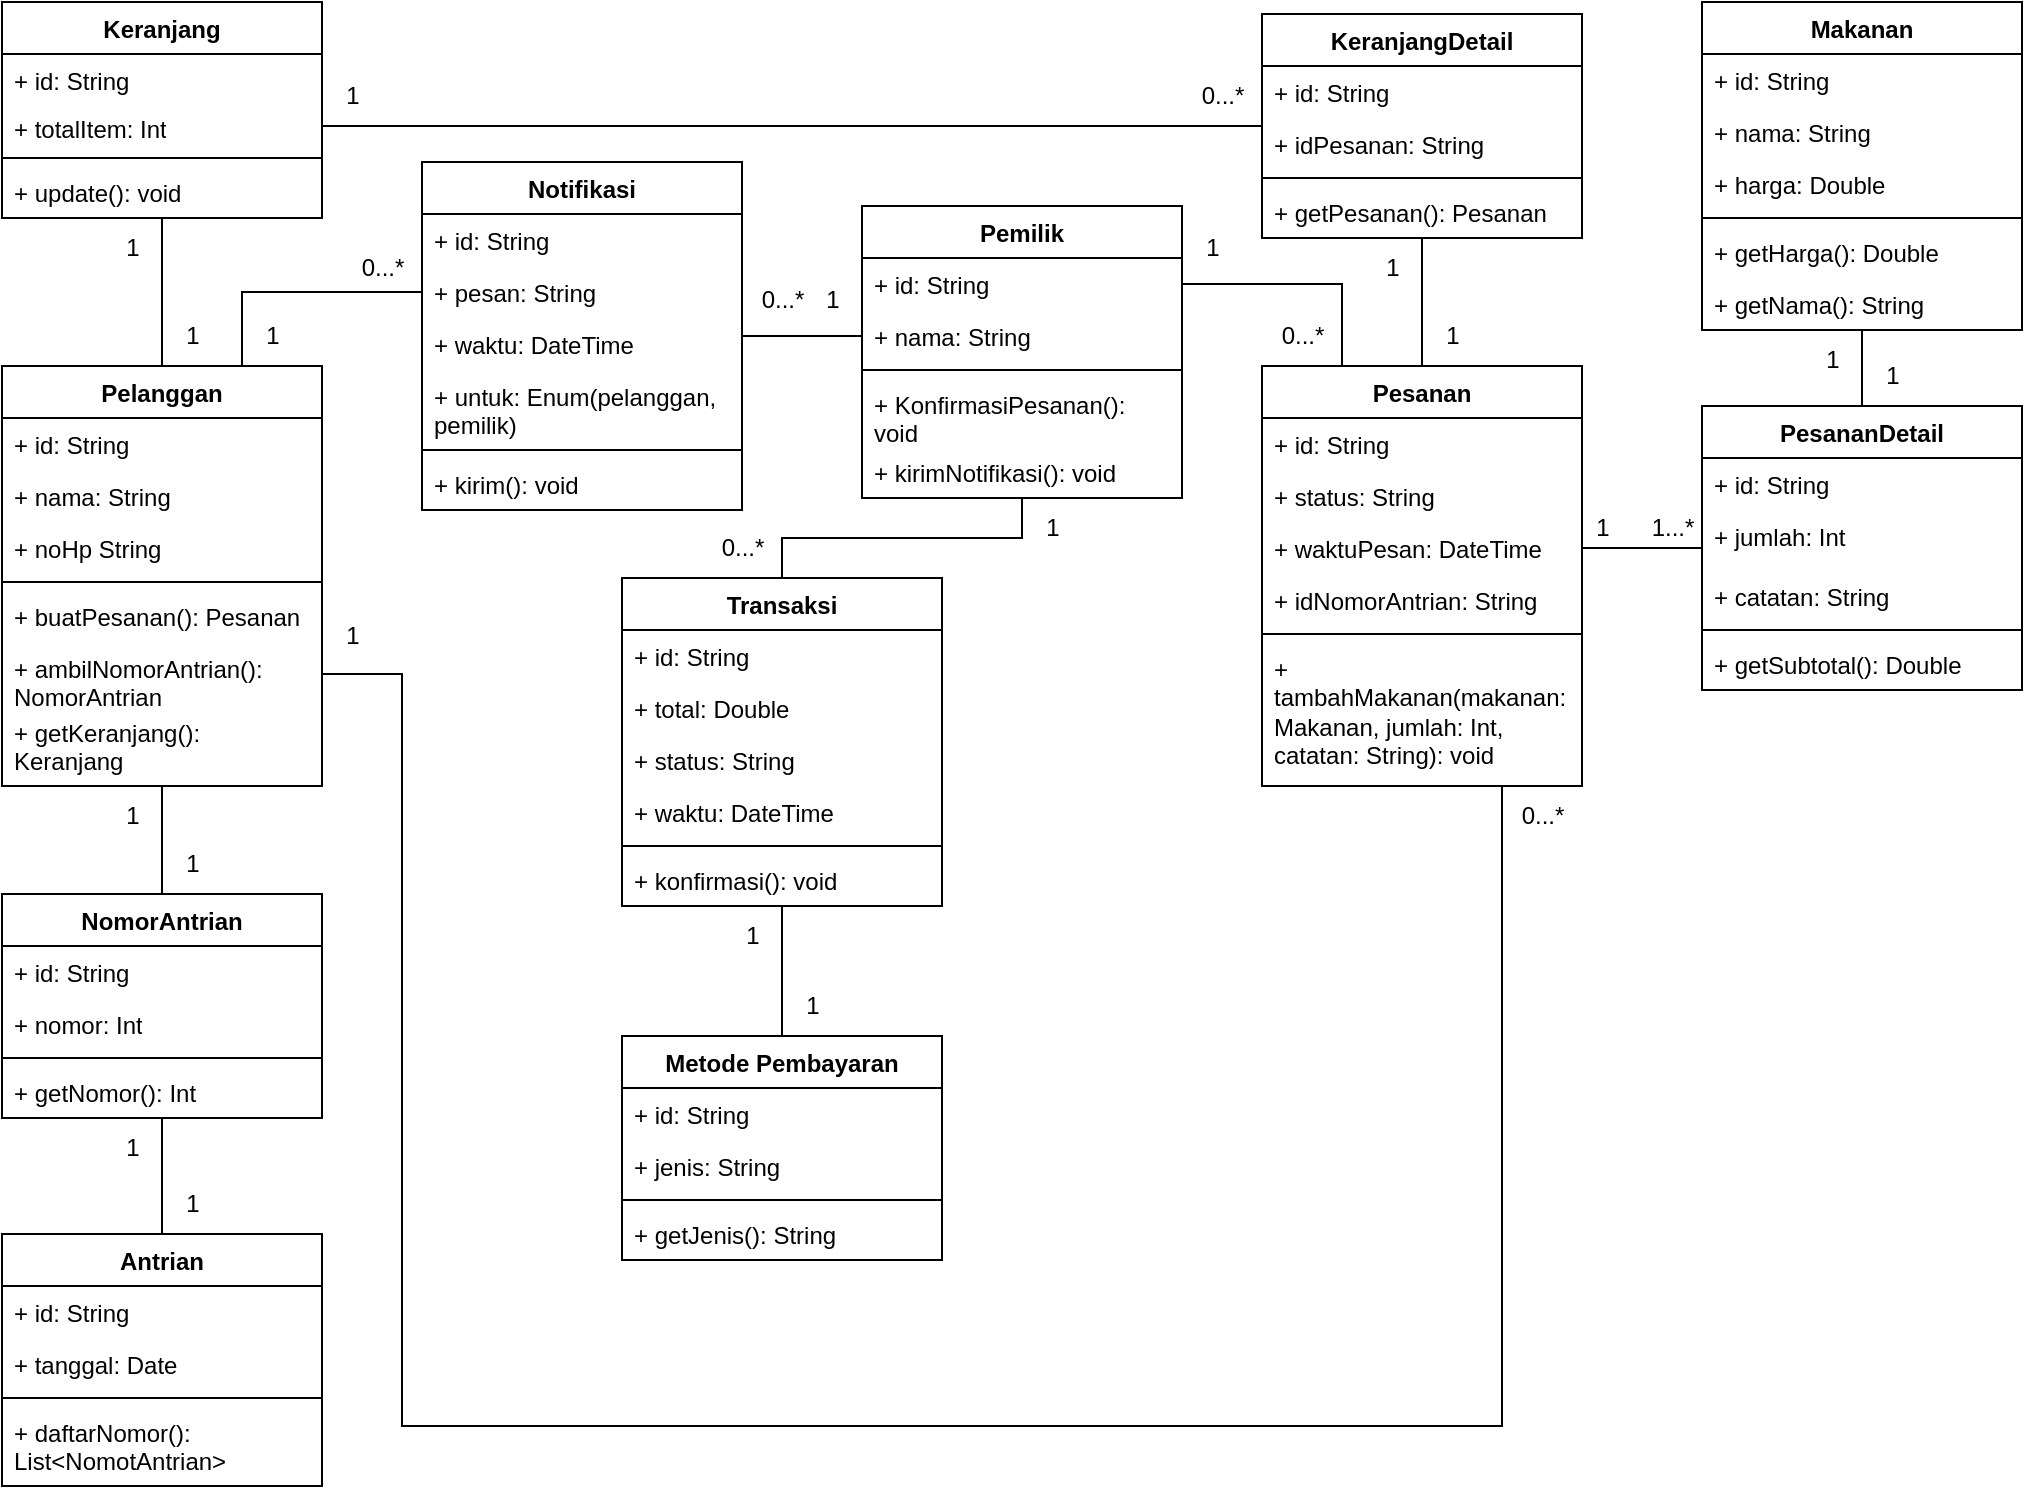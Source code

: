 <mxfile version="27.1.0">
  <diagram name="Page-1" id="-FmT638z9zqyWR-EK-dt">
    <mxGraphModel dx="2528" dy="914" grid="1" gridSize="10" guides="1" tooltips="1" connect="1" arrows="1" fold="1" page="1" pageScale="1" pageWidth="850" pageHeight="1100" math="0" shadow="0">
      <root>
        <mxCell id="0" />
        <mxCell id="1" parent="0" />
        <mxCell id="gN-L3rpa79eMFFTWLxbe-1" value="Makanan" style="swimlane;fontStyle=1;align=center;verticalAlign=top;childLayout=stackLayout;horizontal=1;startSize=26;horizontalStack=0;resizeParent=1;resizeParentMax=0;resizeLast=0;collapsible=1;marginBottom=0;whiteSpace=wrap;html=1;" vertex="1" parent="1">
          <mxGeometry x="610" y="358" width="160" height="164" as="geometry" />
        </mxCell>
        <mxCell id="gN-L3rpa79eMFFTWLxbe-2" value="+ id: String" style="text;strokeColor=none;fillColor=none;align=left;verticalAlign=top;spacingLeft=4;spacingRight=4;overflow=hidden;rotatable=0;points=[[0,0.5],[1,0.5]];portConstraint=eastwest;whiteSpace=wrap;html=1;" vertex="1" parent="gN-L3rpa79eMFFTWLxbe-1">
          <mxGeometry y="26" width="160" height="26" as="geometry" />
        </mxCell>
        <mxCell id="gN-L3rpa79eMFFTWLxbe-26" value="+ nama: String" style="text;strokeColor=none;fillColor=none;align=left;verticalAlign=top;spacingLeft=4;spacingRight=4;overflow=hidden;rotatable=0;points=[[0,0.5],[1,0.5]];portConstraint=eastwest;whiteSpace=wrap;html=1;" vertex="1" parent="gN-L3rpa79eMFFTWLxbe-1">
          <mxGeometry y="52" width="160" height="26" as="geometry" />
        </mxCell>
        <mxCell id="gN-L3rpa79eMFFTWLxbe-27" value="+ harga: Double" style="text;strokeColor=none;fillColor=none;align=left;verticalAlign=top;spacingLeft=4;spacingRight=4;overflow=hidden;rotatable=0;points=[[0,0.5],[1,0.5]];portConstraint=eastwest;whiteSpace=wrap;html=1;" vertex="1" parent="gN-L3rpa79eMFFTWLxbe-1">
          <mxGeometry y="78" width="160" height="26" as="geometry" />
        </mxCell>
        <mxCell id="gN-L3rpa79eMFFTWLxbe-3" value="" style="line;strokeWidth=1;fillColor=none;align=left;verticalAlign=middle;spacingTop=-1;spacingLeft=3;spacingRight=3;rotatable=0;labelPosition=right;points=[];portConstraint=eastwest;strokeColor=inherit;" vertex="1" parent="gN-L3rpa79eMFFTWLxbe-1">
          <mxGeometry y="104" width="160" height="8" as="geometry" />
        </mxCell>
        <mxCell id="gN-L3rpa79eMFFTWLxbe-28" value="+ getHarga(): Double" style="text;strokeColor=none;fillColor=none;align=left;verticalAlign=top;spacingLeft=4;spacingRight=4;overflow=hidden;rotatable=0;points=[[0,0.5],[1,0.5]];portConstraint=eastwest;whiteSpace=wrap;html=1;" vertex="1" parent="gN-L3rpa79eMFFTWLxbe-1">
          <mxGeometry y="112" width="160" height="26" as="geometry" />
        </mxCell>
        <mxCell id="gN-L3rpa79eMFFTWLxbe-4" value="+ getNama(): String" style="text;strokeColor=none;fillColor=none;align=left;verticalAlign=top;spacingLeft=4;spacingRight=4;overflow=hidden;rotatable=0;points=[[0,0.5],[1,0.5]];portConstraint=eastwest;whiteSpace=wrap;html=1;" vertex="1" parent="gN-L3rpa79eMFFTWLxbe-1">
          <mxGeometry y="138" width="160" height="26" as="geometry" />
        </mxCell>
        <mxCell id="gN-L3rpa79eMFFTWLxbe-5" value="Keranjang" style="swimlane;fontStyle=1;align=center;verticalAlign=top;childLayout=stackLayout;horizontal=1;startSize=26;horizontalStack=0;resizeParent=1;resizeParentMax=0;resizeLast=0;collapsible=1;marginBottom=0;whiteSpace=wrap;html=1;" vertex="1" parent="1">
          <mxGeometry x="-240" y="358" width="160" height="108" as="geometry" />
        </mxCell>
        <mxCell id="gN-L3rpa79eMFFTWLxbe-6" value="+ id: String" style="text;strokeColor=none;fillColor=none;align=left;verticalAlign=top;spacingLeft=4;spacingRight=4;overflow=hidden;rotatable=0;points=[[0,0.5],[1,0.5]];portConstraint=eastwest;whiteSpace=wrap;html=1;" vertex="1" parent="gN-L3rpa79eMFFTWLxbe-5">
          <mxGeometry y="26" width="160" height="24" as="geometry" />
        </mxCell>
        <mxCell id="gN-L3rpa79eMFFTWLxbe-34" value="+ totalItem: Int" style="text;strokeColor=none;fillColor=none;align=left;verticalAlign=top;spacingLeft=4;spacingRight=4;overflow=hidden;rotatable=0;points=[[0,0.5],[1,0.5]];portConstraint=eastwest;whiteSpace=wrap;html=1;" vertex="1" parent="gN-L3rpa79eMFFTWLxbe-5">
          <mxGeometry y="50" width="160" height="24" as="geometry" />
        </mxCell>
        <mxCell id="gN-L3rpa79eMFFTWLxbe-7" value="" style="line;strokeWidth=1;fillColor=none;align=left;verticalAlign=middle;spacingTop=-1;spacingLeft=3;spacingRight=3;rotatable=0;labelPosition=right;points=[];portConstraint=eastwest;strokeColor=inherit;" vertex="1" parent="gN-L3rpa79eMFFTWLxbe-5">
          <mxGeometry y="74" width="160" height="8" as="geometry" />
        </mxCell>
        <mxCell id="gN-L3rpa79eMFFTWLxbe-8" value="+ update(): void" style="text;strokeColor=none;fillColor=none;align=left;verticalAlign=top;spacingLeft=4;spacingRight=4;overflow=hidden;rotatable=0;points=[[0,0.5],[1,0.5]];portConstraint=eastwest;whiteSpace=wrap;html=1;" vertex="1" parent="gN-L3rpa79eMFFTWLxbe-5">
          <mxGeometry y="82" width="160" height="26" as="geometry" />
        </mxCell>
        <mxCell id="gN-L3rpa79eMFFTWLxbe-164" style="edgeStyle=orthogonalEdgeStyle;rounded=0;orthogonalLoop=1;jettySize=auto;html=1;exitX=0.5;exitY=0;exitDx=0;exitDy=0;entryX=0.5;entryY=1;entryDx=0;entryDy=0;endArrow=none;startFill=0;" edge="1" parent="1" source="gN-L3rpa79eMFFTWLxbe-9" target="gN-L3rpa79eMFFTWLxbe-13">
          <mxGeometry relative="1" as="geometry" />
        </mxCell>
        <mxCell id="gN-L3rpa79eMFFTWLxbe-9" value="Antrian" style="swimlane;fontStyle=1;align=center;verticalAlign=top;childLayout=stackLayout;horizontal=1;startSize=26;horizontalStack=0;resizeParent=1;resizeParentMax=0;resizeLast=0;collapsible=1;marginBottom=0;whiteSpace=wrap;html=1;" vertex="1" parent="1">
          <mxGeometry x="-240" y="974" width="160" height="126" as="geometry" />
        </mxCell>
        <mxCell id="gN-L3rpa79eMFFTWLxbe-10" value="+ id: String" style="text;strokeColor=none;fillColor=none;align=left;verticalAlign=top;spacingLeft=4;spacingRight=4;overflow=hidden;rotatable=0;points=[[0,0.5],[1,0.5]];portConstraint=eastwest;whiteSpace=wrap;html=1;" vertex="1" parent="gN-L3rpa79eMFFTWLxbe-9">
          <mxGeometry y="26" width="160" height="26" as="geometry" />
        </mxCell>
        <mxCell id="gN-L3rpa79eMFFTWLxbe-33" value="+ tanggal: Date" style="text;strokeColor=none;fillColor=none;align=left;verticalAlign=top;spacingLeft=4;spacingRight=4;overflow=hidden;rotatable=0;points=[[0,0.5],[1,0.5]];portConstraint=eastwest;whiteSpace=wrap;html=1;" vertex="1" parent="gN-L3rpa79eMFFTWLxbe-9">
          <mxGeometry y="52" width="160" height="26" as="geometry" />
        </mxCell>
        <mxCell id="gN-L3rpa79eMFFTWLxbe-11" value="" style="line;strokeWidth=1;fillColor=none;align=left;verticalAlign=middle;spacingTop=-1;spacingLeft=3;spacingRight=3;rotatable=0;labelPosition=right;points=[];portConstraint=eastwest;strokeColor=inherit;" vertex="1" parent="gN-L3rpa79eMFFTWLxbe-9">
          <mxGeometry y="78" width="160" height="8" as="geometry" />
        </mxCell>
        <mxCell id="gN-L3rpa79eMFFTWLxbe-12" value="+ daftarNomor(): List&amp;lt;NomotAntrian&amp;gt;" style="text;strokeColor=none;fillColor=none;align=left;verticalAlign=top;spacingLeft=4;spacingRight=4;overflow=hidden;rotatable=0;points=[[0,0.5],[1,0.5]];portConstraint=eastwest;whiteSpace=wrap;html=1;" vertex="1" parent="gN-L3rpa79eMFFTWLxbe-9">
          <mxGeometry y="86" width="160" height="40" as="geometry" />
        </mxCell>
        <mxCell id="gN-L3rpa79eMFFTWLxbe-163" style="edgeStyle=orthogonalEdgeStyle;rounded=0;orthogonalLoop=1;jettySize=auto;html=1;exitX=0.5;exitY=0;exitDx=0;exitDy=0;entryX=0.5;entryY=1;entryDx=0;entryDy=0;endArrow=none;startFill=0;" edge="1" parent="1" source="gN-L3rpa79eMFFTWLxbe-13" target="gN-L3rpa79eMFFTWLxbe-39">
          <mxGeometry relative="1" as="geometry" />
        </mxCell>
        <mxCell id="gN-L3rpa79eMFFTWLxbe-13" value="NomorAntrian" style="swimlane;fontStyle=1;align=center;verticalAlign=top;childLayout=stackLayout;horizontal=1;startSize=26;horizontalStack=0;resizeParent=1;resizeParentMax=0;resizeLast=0;collapsible=1;marginBottom=0;whiteSpace=wrap;html=1;" vertex="1" parent="1">
          <mxGeometry x="-240" y="804" width="160" height="112" as="geometry" />
        </mxCell>
        <mxCell id="gN-L3rpa79eMFFTWLxbe-14" value="+ id: String" style="text;strokeColor=none;fillColor=none;align=left;verticalAlign=top;spacingLeft=4;spacingRight=4;overflow=hidden;rotatable=0;points=[[0,0.5],[1,0.5]];portConstraint=eastwest;whiteSpace=wrap;html=1;" vertex="1" parent="gN-L3rpa79eMFFTWLxbe-13">
          <mxGeometry y="26" width="160" height="26" as="geometry" />
        </mxCell>
        <mxCell id="gN-L3rpa79eMFFTWLxbe-32" value="+ nomor: Int" style="text;strokeColor=none;fillColor=none;align=left;verticalAlign=top;spacingLeft=4;spacingRight=4;overflow=hidden;rotatable=0;points=[[0,0.5],[1,0.5]];portConstraint=eastwest;whiteSpace=wrap;html=1;" vertex="1" parent="gN-L3rpa79eMFFTWLxbe-13">
          <mxGeometry y="52" width="160" height="26" as="geometry" />
        </mxCell>
        <mxCell id="gN-L3rpa79eMFFTWLxbe-15" value="" style="line;strokeWidth=1;fillColor=none;align=left;verticalAlign=middle;spacingTop=-1;spacingLeft=3;spacingRight=3;rotatable=0;labelPosition=right;points=[];portConstraint=eastwest;strokeColor=inherit;" vertex="1" parent="gN-L3rpa79eMFFTWLxbe-13">
          <mxGeometry y="78" width="160" height="8" as="geometry" />
        </mxCell>
        <mxCell id="gN-L3rpa79eMFFTWLxbe-16" value="+ getNomor(): Int" style="text;strokeColor=none;fillColor=none;align=left;verticalAlign=top;spacingLeft=4;spacingRight=4;overflow=hidden;rotatable=0;points=[[0,0.5],[1,0.5]];portConstraint=eastwest;whiteSpace=wrap;html=1;" vertex="1" parent="gN-L3rpa79eMFFTWLxbe-13">
          <mxGeometry y="86" width="160" height="26" as="geometry" />
        </mxCell>
        <mxCell id="gN-L3rpa79eMFFTWLxbe-114" style="edgeStyle=orthogonalEdgeStyle;rounded=0;orthogonalLoop=1;jettySize=auto;html=1;exitX=0.5;exitY=1;exitDx=0;exitDy=0;entryX=0.5;entryY=0;entryDx=0;entryDy=0;endArrow=none;startFill=0;" edge="1" parent="1" source="gN-L3rpa79eMFFTWLxbe-17" target="gN-L3rpa79eMFFTWLxbe-55">
          <mxGeometry relative="1" as="geometry" />
        </mxCell>
        <mxCell id="gN-L3rpa79eMFFTWLxbe-17" value="KeranjangDetail" style="swimlane;fontStyle=1;align=center;verticalAlign=top;childLayout=stackLayout;horizontal=1;startSize=26;horizontalStack=0;resizeParent=1;resizeParentMax=0;resizeLast=0;collapsible=1;marginBottom=0;whiteSpace=wrap;html=1;" vertex="1" parent="1">
          <mxGeometry x="390" y="364" width="160" height="112" as="geometry" />
        </mxCell>
        <mxCell id="gN-L3rpa79eMFFTWLxbe-18" value="+ id: String" style="text;strokeColor=none;fillColor=none;align=left;verticalAlign=top;spacingLeft=4;spacingRight=4;overflow=hidden;rotatable=0;points=[[0,0.5],[1,0.5]];portConstraint=eastwest;whiteSpace=wrap;html=1;" vertex="1" parent="gN-L3rpa79eMFFTWLxbe-17">
          <mxGeometry y="26" width="160" height="26" as="geometry" />
        </mxCell>
        <mxCell id="gN-L3rpa79eMFFTWLxbe-31" value="+ idPesanan: String" style="text;strokeColor=none;fillColor=none;align=left;verticalAlign=top;spacingLeft=4;spacingRight=4;overflow=hidden;rotatable=0;points=[[0,0.5],[1,0.5]];portConstraint=eastwest;whiteSpace=wrap;html=1;" vertex="1" parent="gN-L3rpa79eMFFTWLxbe-17">
          <mxGeometry y="52" width="160" height="26" as="geometry" />
        </mxCell>
        <mxCell id="gN-L3rpa79eMFFTWLxbe-19" value="" style="line;strokeWidth=1;fillColor=none;align=left;verticalAlign=middle;spacingTop=-1;spacingLeft=3;spacingRight=3;rotatable=0;labelPosition=right;points=[];portConstraint=eastwest;strokeColor=inherit;" vertex="1" parent="gN-L3rpa79eMFFTWLxbe-17">
          <mxGeometry y="78" width="160" height="8" as="geometry" />
        </mxCell>
        <mxCell id="gN-L3rpa79eMFFTWLxbe-20" value="+ getPesanan(): Pesanan&lt;div&gt;&lt;/div&gt;" style="text;strokeColor=none;fillColor=none;align=left;verticalAlign=top;spacingLeft=4;spacingRight=4;overflow=hidden;rotatable=0;points=[[0,0.5],[1,0.5]];portConstraint=eastwest;whiteSpace=wrap;html=1;" vertex="1" parent="gN-L3rpa79eMFFTWLxbe-17">
          <mxGeometry y="86" width="160" height="26" as="geometry" />
        </mxCell>
        <mxCell id="gN-L3rpa79eMFFTWLxbe-117" style="edgeStyle=orthogonalEdgeStyle;rounded=0;orthogonalLoop=1;jettySize=auto;html=1;exitX=0.5;exitY=0;exitDx=0;exitDy=0;entryX=0.5;entryY=1;entryDx=0;entryDy=0;endArrow=none;startFill=0;" edge="1" parent="1" source="gN-L3rpa79eMFFTWLxbe-21" target="gN-L3rpa79eMFFTWLxbe-1">
          <mxGeometry relative="1" as="geometry" />
        </mxCell>
        <mxCell id="gN-L3rpa79eMFFTWLxbe-21" value="PesananDetail" style="swimlane;fontStyle=1;align=center;verticalAlign=top;childLayout=stackLayout;horizontal=1;startSize=26;horizontalStack=0;resizeParent=1;resizeParentMax=0;resizeLast=0;collapsible=1;marginBottom=0;whiteSpace=wrap;html=1;" vertex="1" parent="1">
          <mxGeometry x="610" y="560" width="160" height="142" as="geometry" />
        </mxCell>
        <mxCell id="gN-L3rpa79eMFFTWLxbe-22" value="+ id: String" style="text;strokeColor=none;fillColor=none;align=left;verticalAlign=top;spacingLeft=4;spacingRight=4;overflow=hidden;rotatable=0;points=[[0,0.5],[1,0.5]];portConstraint=eastwest;whiteSpace=wrap;html=1;" vertex="1" parent="gN-L3rpa79eMFFTWLxbe-21">
          <mxGeometry y="26" width="160" height="26" as="geometry" />
        </mxCell>
        <mxCell id="gN-L3rpa79eMFFTWLxbe-29" value="+ jumlah: Int" style="text;strokeColor=none;fillColor=none;align=left;verticalAlign=top;spacingLeft=4;spacingRight=4;overflow=hidden;rotatable=0;points=[[0,0.5],[1,0.5]];portConstraint=eastwest;whiteSpace=wrap;html=1;" vertex="1" parent="gN-L3rpa79eMFFTWLxbe-21">
          <mxGeometry y="52" width="160" height="30" as="geometry" />
        </mxCell>
        <mxCell id="gN-L3rpa79eMFFTWLxbe-30" value="+ catatan: String" style="text;strokeColor=none;fillColor=none;align=left;verticalAlign=top;spacingLeft=4;spacingRight=4;overflow=hidden;rotatable=0;points=[[0,0.5],[1,0.5]];portConstraint=eastwest;whiteSpace=wrap;html=1;" vertex="1" parent="gN-L3rpa79eMFFTWLxbe-21">
          <mxGeometry y="82" width="160" height="26" as="geometry" />
        </mxCell>
        <mxCell id="gN-L3rpa79eMFFTWLxbe-23" value="" style="line;strokeWidth=1;fillColor=none;align=left;verticalAlign=middle;spacingTop=-1;spacingLeft=3;spacingRight=3;rotatable=0;labelPosition=right;points=[];portConstraint=eastwest;strokeColor=inherit;" vertex="1" parent="gN-L3rpa79eMFFTWLxbe-21">
          <mxGeometry y="108" width="160" height="8" as="geometry" />
        </mxCell>
        <mxCell id="gN-L3rpa79eMFFTWLxbe-24" value="+ getSubtotal(): Double" style="text;strokeColor=none;fillColor=none;align=left;verticalAlign=top;spacingLeft=4;spacingRight=4;overflow=hidden;rotatable=0;points=[[0,0.5],[1,0.5]];portConstraint=eastwest;whiteSpace=wrap;html=1;" vertex="1" parent="gN-L3rpa79eMFFTWLxbe-21">
          <mxGeometry y="116" width="160" height="26" as="geometry" />
        </mxCell>
        <mxCell id="gN-L3rpa79eMFFTWLxbe-112" style="edgeStyle=orthogonalEdgeStyle;rounded=0;orthogonalLoop=1;jettySize=auto;html=1;exitX=0.5;exitY=0;exitDx=0;exitDy=0;entryX=0.5;entryY=1;entryDx=0;entryDy=0;endArrow=none;startFill=0;" edge="1" parent="1" source="gN-L3rpa79eMFFTWLxbe-39" target="gN-L3rpa79eMFFTWLxbe-5">
          <mxGeometry relative="1" as="geometry" />
        </mxCell>
        <mxCell id="gN-L3rpa79eMFFTWLxbe-39" value="Pelanggan" style="swimlane;fontStyle=1;align=center;verticalAlign=top;childLayout=stackLayout;horizontal=1;startSize=26;horizontalStack=0;resizeParent=1;resizeParentMax=0;resizeLast=0;collapsible=1;marginBottom=0;whiteSpace=wrap;html=1;" vertex="1" parent="1">
          <mxGeometry x="-240" y="540" width="160" height="210" as="geometry" />
        </mxCell>
        <mxCell id="gN-L3rpa79eMFFTWLxbe-40" value="+ id: String" style="text;strokeColor=none;fillColor=none;align=left;verticalAlign=top;spacingLeft=4;spacingRight=4;overflow=hidden;rotatable=0;points=[[0,0.5],[1,0.5]];portConstraint=eastwest;whiteSpace=wrap;html=1;" vertex="1" parent="gN-L3rpa79eMFFTWLxbe-39">
          <mxGeometry y="26" width="160" height="26" as="geometry" />
        </mxCell>
        <mxCell id="gN-L3rpa79eMFFTWLxbe-67" value="+ nama: String" style="text;strokeColor=none;fillColor=none;align=left;verticalAlign=top;spacingLeft=4;spacingRight=4;overflow=hidden;rotatable=0;points=[[0,0.5],[1,0.5]];portConstraint=eastwest;whiteSpace=wrap;html=1;" vertex="1" parent="gN-L3rpa79eMFFTWLxbe-39">
          <mxGeometry y="52" width="160" height="26" as="geometry" />
        </mxCell>
        <mxCell id="gN-L3rpa79eMFFTWLxbe-68" value="+ noHp String" style="text;strokeColor=none;fillColor=none;align=left;verticalAlign=top;spacingLeft=4;spacingRight=4;overflow=hidden;rotatable=0;points=[[0,0.5],[1,0.5]];portConstraint=eastwest;whiteSpace=wrap;html=1;" vertex="1" parent="gN-L3rpa79eMFFTWLxbe-39">
          <mxGeometry y="78" width="160" height="26" as="geometry" />
        </mxCell>
        <mxCell id="gN-L3rpa79eMFFTWLxbe-41" value="" style="line;strokeWidth=1;fillColor=none;align=left;verticalAlign=middle;spacingTop=-1;spacingLeft=3;spacingRight=3;rotatable=0;labelPosition=right;points=[];portConstraint=eastwest;strokeColor=inherit;" vertex="1" parent="gN-L3rpa79eMFFTWLxbe-39">
          <mxGeometry y="104" width="160" height="8" as="geometry" />
        </mxCell>
        <mxCell id="gN-L3rpa79eMFFTWLxbe-42" value="+ buatPesanan(): Pesanan" style="text;strokeColor=none;fillColor=none;align=left;verticalAlign=top;spacingLeft=4;spacingRight=4;overflow=hidden;rotatable=0;points=[[0,0.5],[1,0.5]];portConstraint=eastwest;whiteSpace=wrap;html=1;" vertex="1" parent="gN-L3rpa79eMFFTWLxbe-39">
          <mxGeometry y="112" width="160" height="26" as="geometry" />
        </mxCell>
        <mxCell id="gN-L3rpa79eMFFTWLxbe-69" value="+ ambilNomorAntrian(): NomorAntrian" style="text;strokeColor=none;fillColor=none;align=left;verticalAlign=top;spacingLeft=4;spacingRight=4;overflow=hidden;rotatable=0;points=[[0,0.5],[1,0.5]];portConstraint=eastwest;whiteSpace=wrap;html=1;" vertex="1" parent="gN-L3rpa79eMFFTWLxbe-39">
          <mxGeometry y="138" width="160" height="32" as="geometry" />
        </mxCell>
        <mxCell id="gN-L3rpa79eMFFTWLxbe-70" value="+ getKeranjang(): Keranjang" style="text;strokeColor=none;fillColor=none;align=left;verticalAlign=top;spacingLeft=4;spacingRight=4;overflow=hidden;rotatable=0;points=[[0,0.5],[1,0.5]];portConstraint=eastwest;whiteSpace=wrap;html=1;" vertex="1" parent="gN-L3rpa79eMFFTWLxbe-39">
          <mxGeometry y="170" width="160" height="40" as="geometry" />
        </mxCell>
        <mxCell id="gN-L3rpa79eMFFTWLxbe-127" style="edgeStyle=orthogonalEdgeStyle;rounded=0;orthogonalLoop=1;jettySize=auto;html=1;exitX=0.5;exitY=0;exitDx=0;exitDy=0;entryX=0.5;entryY=1;entryDx=0;entryDy=0;endArrow=none;startFill=0;" edge="1" parent="1" source="gN-L3rpa79eMFFTWLxbe-51" target="gN-L3rpa79eMFFTWLxbe-63">
          <mxGeometry relative="1" as="geometry" />
        </mxCell>
        <mxCell id="gN-L3rpa79eMFFTWLxbe-51" value="Metode Pembayaran" style="swimlane;fontStyle=1;align=center;verticalAlign=top;childLayout=stackLayout;horizontal=1;startSize=26;horizontalStack=0;resizeParent=1;resizeParentMax=0;resizeLast=0;collapsible=1;marginBottom=0;whiteSpace=wrap;html=1;" vertex="1" parent="1">
          <mxGeometry x="70" y="875" width="160" height="112" as="geometry" />
        </mxCell>
        <mxCell id="gN-L3rpa79eMFFTWLxbe-83" value="+ id: String" style="text;strokeColor=none;fillColor=none;align=left;verticalAlign=top;spacingLeft=4;spacingRight=4;overflow=hidden;rotatable=0;points=[[0,0.5],[1,0.5]];portConstraint=eastwest;whiteSpace=wrap;html=1;" vertex="1" parent="gN-L3rpa79eMFFTWLxbe-51">
          <mxGeometry y="26" width="160" height="26" as="geometry" />
        </mxCell>
        <mxCell id="gN-L3rpa79eMFFTWLxbe-52" value="+ jenis: String" style="text;strokeColor=none;fillColor=none;align=left;verticalAlign=top;spacingLeft=4;spacingRight=4;overflow=hidden;rotatable=0;points=[[0,0.5],[1,0.5]];portConstraint=eastwest;whiteSpace=wrap;html=1;" vertex="1" parent="gN-L3rpa79eMFFTWLxbe-51">
          <mxGeometry y="52" width="160" height="26" as="geometry" />
        </mxCell>
        <mxCell id="gN-L3rpa79eMFFTWLxbe-53" value="" style="line;strokeWidth=1;fillColor=none;align=left;verticalAlign=middle;spacingTop=-1;spacingLeft=3;spacingRight=3;rotatable=0;labelPosition=right;points=[];portConstraint=eastwest;strokeColor=inherit;" vertex="1" parent="gN-L3rpa79eMFFTWLxbe-51">
          <mxGeometry y="78" width="160" height="8" as="geometry" />
        </mxCell>
        <mxCell id="gN-L3rpa79eMFFTWLxbe-54" value="+ getJenis(): String" style="text;strokeColor=none;fillColor=none;align=left;verticalAlign=top;spacingLeft=4;spacingRight=4;overflow=hidden;rotatable=0;points=[[0,0.5],[1,0.5]];portConstraint=eastwest;whiteSpace=wrap;html=1;" vertex="1" parent="gN-L3rpa79eMFFTWLxbe-51">
          <mxGeometry y="86" width="160" height="26" as="geometry" />
        </mxCell>
        <mxCell id="gN-L3rpa79eMFFTWLxbe-55" value="Pesanan" style="swimlane;fontStyle=1;align=center;verticalAlign=top;childLayout=stackLayout;horizontal=1;startSize=26;horizontalStack=0;resizeParent=1;resizeParentMax=0;resizeLast=0;collapsible=1;marginBottom=0;whiteSpace=wrap;html=1;" vertex="1" parent="1">
          <mxGeometry x="390" y="540" width="160" height="210" as="geometry" />
        </mxCell>
        <mxCell id="gN-L3rpa79eMFFTWLxbe-56" value="+ id: String" style="text;strokeColor=none;fillColor=none;align=left;verticalAlign=top;spacingLeft=4;spacingRight=4;overflow=hidden;rotatable=0;points=[[0,0.5],[1,0.5]];portConstraint=eastwest;whiteSpace=wrap;html=1;" vertex="1" parent="gN-L3rpa79eMFFTWLxbe-55">
          <mxGeometry y="26" width="160" height="26" as="geometry" />
        </mxCell>
        <mxCell id="gN-L3rpa79eMFFTWLxbe-71" value="+ status: String" style="text;strokeColor=none;fillColor=none;align=left;verticalAlign=top;spacingLeft=4;spacingRight=4;overflow=hidden;rotatable=0;points=[[0,0.5],[1,0.5]];portConstraint=eastwest;whiteSpace=wrap;html=1;" vertex="1" parent="gN-L3rpa79eMFFTWLxbe-55">
          <mxGeometry y="52" width="160" height="26" as="geometry" />
        </mxCell>
        <mxCell id="gN-L3rpa79eMFFTWLxbe-72" value="+ waktuPesan: DateTime" style="text;strokeColor=none;fillColor=none;align=left;verticalAlign=top;spacingLeft=4;spacingRight=4;overflow=hidden;rotatable=0;points=[[0,0.5],[1,0.5]];portConstraint=eastwest;whiteSpace=wrap;html=1;" vertex="1" parent="gN-L3rpa79eMFFTWLxbe-55">
          <mxGeometry y="78" width="160" height="26" as="geometry" />
        </mxCell>
        <mxCell id="gN-L3rpa79eMFFTWLxbe-73" value="+ idNomorAntrian: String" style="text;strokeColor=none;fillColor=none;align=left;verticalAlign=top;spacingLeft=4;spacingRight=4;overflow=hidden;rotatable=0;points=[[0,0.5],[1,0.5]];portConstraint=eastwest;whiteSpace=wrap;html=1;" vertex="1" parent="gN-L3rpa79eMFFTWLxbe-55">
          <mxGeometry y="104" width="160" height="26" as="geometry" />
        </mxCell>
        <mxCell id="gN-L3rpa79eMFFTWLxbe-57" value="" style="line;strokeWidth=1;fillColor=none;align=left;verticalAlign=middle;spacingTop=-1;spacingLeft=3;spacingRight=3;rotatable=0;labelPosition=right;points=[];portConstraint=eastwest;strokeColor=inherit;" vertex="1" parent="gN-L3rpa79eMFFTWLxbe-55">
          <mxGeometry y="130" width="160" height="8" as="geometry" />
        </mxCell>
        <mxCell id="gN-L3rpa79eMFFTWLxbe-58" value="+ tambahMakanan(makanan: Makanan, jumlah: Int, catatan: String): void" style="text;strokeColor=none;fillColor=none;align=left;verticalAlign=top;spacingLeft=4;spacingRight=4;overflow=hidden;rotatable=0;points=[[0,0.5],[1,0.5]];portConstraint=eastwest;whiteSpace=wrap;html=1;" vertex="1" parent="gN-L3rpa79eMFFTWLxbe-55">
          <mxGeometry y="138" width="160" height="72" as="geometry" />
        </mxCell>
        <mxCell id="gN-L3rpa79eMFFTWLxbe-63" value="Transaksi" style="swimlane;fontStyle=1;align=center;verticalAlign=top;childLayout=stackLayout;horizontal=1;startSize=26;horizontalStack=0;resizeParent=1;resizeParentMax=0;resizeLast=0;collapsible=1;marginBottom=0;whiteSpace=wrap;html=1;" vertex="1" parent="1">
          <mxGeometry x="70" y="646" width="160" height="164" as="geometry" />
        </mxCell>
        <mxCell id="gN-L3rpa79eMFFTWLxbe-64" value="+ id: String" style="text;strokeColor=none;fillColor=none;align=left;verticalAlign=top;spacingLeft=4;spacingRight=4;overflow=hidden;rotatable=0;points=[[0,0.5],[1,0.5]];portConstraint=eastwest;whiteSpace=wrap;html=1;" vertex="1" parent="gN-L3rpa79eMFFTWLxbe-63">
          <mxGeometry y="26" width="160" height="26" as="geometry" />
        </mxCell>
        <mxCell id="gN-L3rpa79eMFFTWLxbe-81" value="+ total: Double" style="text;strokeColor=none;fillColor=none;align=left;verticalAlign=top;spacingLeft=4;spacingRight=4;overflow=hidden;rotatable=0;points=[[0,0.5],[1,0.5]];portConstraint=eastwest;whiteSpace=wrap;html=1;" vertex="1" parent="gN-L3rpa79eMFFTWLxbe-63">
          <mxGeometry y="52" width="160" height="26" as="geometry" />
        </mxCell>
        <mxCell id="gN-L3rpa79eMFFTWLxbe-82" value="+ status: String" style="text;strokeColor=none;fillColor=none;align=left;verticalAlign=top;spacingLeft=4;spacingRight=4;overflow=hidden;rotatable=0;points=[[0,0.5],[1,0.5]];portConstraint=eastwest;whiteSpace=wrap;html=1;" vertex="1" parent="gN-L3rpa79eMFFTWLxbe-63">
          <mxGeometry y="78" width="160" height="26" as="geometry" />
        </mxCell>
        <mxCell id="gN-L3rpa79eMFFTWLxbe-80" value="+ waktu: DateTime" style="text;strokeColor=none;fillColor=none;align=left;verticalAlign=top;spacingLeft=4;spacingRight=4;overflow=hidden;rotatable=0;points=[[0,0.5],[1,0.5]];portConstraint=eastwest;whiteSpace=wrap;html=1;" vertex="1" parent="gN-L3rpa79eMFFTWLxbe-63">
          <mxGeometry y="104" width="160" height="26" as="geometry" />
        </mxCell>
        <mxCell id="gN-L3rpa79eMFFTWLxbe-65" value="" style="line;strokeWidth=1;fillColor=none;align=left;verticalAlign=middle;spacingTop=-1;spacingLeft=3;spacingRight=3;rotatable=0;labelPosition=right;points=[];portConstraint=eastwest;strokeColor=inherit;" vertex="1" parent="gN-L3rpa79eMFFTWLxbe-63">
          <mxGeometry y="130" width="160" height="8" as="geometry" />
        </mxCell>
        <mxCell id="gN-L3rpa79eMFFTWLxbe-66" value="+ konfirmasi(): void" style="text;strokeColor=none;fillColor=none;align=left;verticalAlign=top;spacingLeft=4;spacingRight=4;overflow=hidden;rotatable=0;points=[[0,0.5],[1,0.5]];portConstraint=eastwest;whiteSpace=wrap;html=1;" vertex="1" parent="gN-L3rpa79eMFFTWLxbe-63">
          <mxGeometry y="138" width="160" height="26" as="geometry" />
        </mxCell>
        <mxCell id="gN-L3rpa79eMFFTWLxbe-148" style="edgeStyle=orthogonalEdgeStyle;rounded=0;orthogonalLoop=1;jettySize=auto;html=1;exitX=0.5;exitY=1;exitDx=0;exitDy=0;entryX=0.5;entryY=0;entryDx=0;entryDy=0;endArrow=none;startFill=0;" edge="1" parent="1" source="gN-L3rpa79eMFFTWLxbe-59" target="gN-L3rpa79eMFFTWLxbe-63">
          <mxGeometry relative="1" as="geometry" />
        </mxCell>
        <mxCell id="gN-L3rpa79eMFFTWLxbe-59" value="Pemilik" style="swimlane;fontStyle=1;align=center;verticalAlign=top;childLayout=stackLayout;horizontal=1;startSize=26;horizontalStack=0;resizeParent=1;resizeParentMax=0;resizeLast=0;collapsible=1;marginBottom=0;whiteSpace=wrap;html=1;" vertex="1" parent="1">
          <mxGeometry x="190" y="460" width="160" height="146" as="geometry" />
        </mxCell>
        <mxCell id="gN-L3rpa79eMFFTWLxbe-60" value="+ id: String" style="text;strokeColor=none;fillColor=none;align=left;verticalAlign=top;spacingLeft=4;spacingRight=4;overflow=hidden;rotatable=0;points=[[0,0.5],[1,0.5]];portConstraint=eastwest;whiteSpace=wrap;html=1;" vertex="1" parent="gN-L3rpa79eMFFTWLxbe-59">
          <mxGeometry y="26" width="160" height="26" as="geometry" />
        </mxCell>
        <mxCell id="gN-L3rpa79eMFFTWLxbe-92" value="+ nama: String" style="text;strokeColor=none;fillColor=none;align=left;verticalAlign=top;spacingLeft=4;spacingRight=4;overflow=hidden;rotatable=0;points=[[0,0.5],[1,0.5]];portConstraint=eastwest;whiteSpace=wrap;html=1;" vertex="1" parent="gN-L3rpa79eMFFTWLxbe-59">
          <mxGeometry y="52" width="160" height="26" as="geometry" />
        </mxCell>
        <mxCell id="gN-L3rpa79eMFFTWLxbe-61" value="" style="line;strokeWidth=1;fillColor=none;align=left;verticalAlign=middle;spacingTop=-1;spacingLeft=3;spacingRight=3;rotatable=0;labelPosition=right;points=[];portConstraint=eastwest;strokeColor=inherit;" vertex="1" parent="gN-L3rpa79eMFFTWLxbe-59">
          <mxGeometry y="78" width="160" height="8" as="geometry" />
        </mxCell>
        <mxCell id="gN-L3rpa79eMFFTWLxbe-93" value="+ KonfirmasiPesanan(): void&amp;nbsp;" style="text;strokeColor=none;fillColor=none;align=left;verticalAlign=top;spacingLeft=4;spacingRight=4;overflow=hidden;rotatable=0;points=[[0,0.5],[1,0.5]];portConstraint=eastwest;whiteSpace=wrap;html=1;" vertex="1" parent="gN-L3rpa79eMFFTWLxbe-59">
          <mxGeometry y="86" width="160" height="34" as="geometry" />
        </mxCell>
        <mxCell id="gN-L3rpa79eMFFTWLxbe-62" value="+ kirimNotifikasi(): void" style="text;strokeColor=none;fillColor=none;align=left;verticalAlign=top;spacingLeft=4;spacingRight=4;overflow=hidden;rotatable=0;points=[[0,0.5],[1,0.5]];portConstraint=eastwest;whiteSpace=wrap;html=1;" vertex="1" parent="gN-L3rpa79eMFFTWLxbe-59">
          <mxGeometry y="120" width="160" height="26" as="geometry" />
        </mxCell>
        <mxCell id="gN-L3rpa79eMFFTWLxbe-88" value="Notifikasi" style="swimlane;fontStyle=1;align=center;verticalAlign=top;childLayout=stackLayout;horizontal=1;startSize=26;horizontalStack=0;resizeParent=1;resizeParentMax=0;resizeLast=0;collapsible=1;marginBottom=0;whiteSpace=wrap;html=1;" vertex="1" parent="1">
          <mxGeometry x="-30" y="438" width="160" height="174" as="geometry" />
        </mxCell>
        <mxCell id="gN-L3rpa79eMFFTWLxbe-94" value="+ id: String" style="text;strokeColor=none;fillColor=none;align=left;verticalAlign=top;spacingLeft=4;spacingRight=4;overflow=hidden;rotatable=0;points=[[0,0.5],[1,0.5]];portConstraint=eastwest;whiteSpace=wrap;html=1;" vertex="1" parent="gN-L3rpa79eMFFTWLxbe-88">
          <mxGeometry y="26" width="160" height="26" as="geometry" />
        </mxCell>
        <mxCell id="gN-L3rpa79eMFFTWLxbe-89" value="+ pesan: String" style="text;strokeColor=none;fillColor=none;align=left;verticalAlign=top;spacingLeft=4;spacingRight=4;overflow=hidden;rotatable=0;points=[[0,0.5],[1,0.5]];portConstraint=eastwest;whiteSpace=wrap;html=1;" vertex="1" parent="gN-L3rpa79eMFFTWLxbe-88">
          <mxGeometry y="52" width="160" height="26" as="geometry" />
        </mxCell>
        <mxCell id="gN-L3rpa79eMFFTWLxbe-96" value="+ waktu: DateTime" style="text;strokeColor=none;fillColor=none;align=left;verticalAlign=top;spacingLeft=4;spacingRight=4;overflow=hidden;rotatable=0;points=[[0,0.5],[1,0.5]];portConstraint=eastwest;whiteSpace=wrap;html=1;" vertex="1" parent="gN-L3rpa79eMFFTWLxbe-88">
          <mxGeometry y="78" width="160" height="26" as="geometry" />
        </mxCell>
        <mxCell id="gN-L3rpa79eMFFTWLxbe-95" value="+ untuk: Enum(pelanggan, pemilik)" style="text;strokeColor=none;fillColor=none;align=left;verticalAlign=top;spacingLeft=4;spacingRight=4;overflow=hidden;rotatable=0;points=[[0,0.5],[1,0.5]];portConstraint=eastwest;whiteSpace=wrap;html=1;" vertex="1" parent="gN-L3rpa79eMFFTWLxbe-88">
          <mxGeometry y="104" width="160" height="36" as="geometry" />
        </mxCell>
        <mxCell id="gN-L3rpa79eMFFTWLxbe-90" value="" style="line;strokeWidth=1;fillColor=none;align=left;verticalAlign=middle;spacingTop=-1;spacingLeft=3;spacingRight=3;rotatable=0;labelPosition=right;points=[];portConstraint=eastwest;strokeColor=inherit;" vertex="1" parent="gN-L3rpa79eMFFTWLxbe-88">
          <mxGeometry y="140" width="160" height="8" as="geometry" />
        </mxCell>
        <mxCell id="gN-L3rpa79eMFFTWLxbe-91" value="+ kirim(): void" style="text;strokeColor=none;fillColor=none;align=left;verticalAlign=top;spacingLeft=4;spacingRight=4;overflow=hidden;rotatable=0;points=[[0,0.5],[1,0.5]];portConstraint=eastwest;whiteSpace=wrap;html=1;" vertex="1" parent="gN-L3rpa79eMFFTWLxbe-88">
          <mxGeometry y="148" width="160" height="26" as="geometry" />
        </mxCell>
        <mxCell id="gN-L3rpa79eMFFTWLxbe-122" style="edgeStyle=orthogonalEdgeStyle;rounded=0;orthogonalLoop=1;jettySize=auto;html=1;exitX=1;exitY=0.5;exitDx=0;exitDy=0;entryX=0;entryY=0.5;entryDx=0;entryDy=0;endArrow=none;startFill=0;" edge="1" parent="1" source="gN-L3rpa79eMFFTWLxbe-34" target="gN-L3rpa79eMFFTWLxbe-17">
          <mxGeometry relative="1" as="geometry" />
        </mxCell>
        <mxCell id="gN-L3rpa79eMFFTWLxbe-125" style="edgeStyle=orthogonalEdgeStyle;rounded=0;orthogonalLoop=1;jettySize=auto;html=1;exitX=1;exitY=0.5;exitDx=0;exitDy=0;entryX=0;entryY=0.5;entryDx=0;entryDy=0;endArrow=none;startFill=0;" edge="1" parent="1" source="gN-L3rpa79eMFFTWLxbe-72" target="gN-L3rpa79eMFFTWLxbe-21">
          <mxGeometry relative="1" as="geometry" />
        </mxCell>
        <mxCell id="gN-L3rpa79eMFFTWLxbe-128" style="edgeStyle=orthogonalEdgeStyle;rounded=0;orthogonalLoop=1;jettySize=auto;html=1;exitX=0;exitY=0.5;exitDx=0;exitDy=0;entryX=1;entryY=0.5;entryDx=0;entryDy=0;endArrow=none;startFill=0;" edge="1" parent="1" source="gN-L3rpa79eMFFTWLxbe-92" target="gN-L3rpa79eMFFTWLxbe-88">
          <mxGeometry relative="1" as="geometry" />
        </mxCell>
        <mxCell id="gN-L3rpa79eMFFTWLxbe-131" style="edgeStyle=orthogonalEdgeStyle;rounded=0;orthogonalLoop=1;jettySize=auto;html=1;exitX=0;exitY=0.5;exitDx=0;exitDy=0;entryX=0.75;entryY=0;entryDx=0;entryDy=0;endArrow=none;startFill=0;" edge="1" parent="1" source="gN-L3rpa79eMFFTWLxbe-89" target="gN-L3rpa79eMFFTWLxbe-39">
          <mxGeometry relative="1" as="geometry" />
        </mxCell>
        <mxCell id="gN-L3rpa79eMFFTWLxbe-133" style="edgeStyle=orthogonalEdgeStyle;rounded=0;orthogonalLoop=1;jettySize=auto;html=1;exitX=1;exitY=0.5;exitDx=0;exitDy=0;entryX=0.25;entryY=0;entryDx=0;entryDy=0;endArrow=none;startFill=0;" edge="1" parent="1" source="gN-L3rpa79eMFFTWLxbe-60" target="gN-L3rpa79eMFFTWLxbe-55">
          <mxGeometry relative="1" as="geometry" />
        </mxCell>
        <mxCell id="gN-L3rpa79eMFFTWLxbe-138" value="1" style="text;html=1;align=center;verticalAlign=middle;resizable=0;points=[];autosize=1;strokeColor=none;fillColor=none;" vertex="1" parent="1">
          <mxGeometry x="545" y="606" width="30" height="30" as="geometry" />
        </mxCell>
        <mxCell id="gN-L3rpa79eMFFTWLxbe-139" value="1...*" style="text;html=1;align=center;verticalAlign=middle;resizable=0;points=[];autosize=1;strokeColor=none;fillColor=none;" vertex="1" parent="1">
          <mxGeometry x="575" y="606" width="40" height="30" as="geometry" />
        </mxCell>
        <mxCell id="gN-L3rpa79eMFFTWLxbe-140" value="1" style="text;html=1;align=center;verticalAlign=middle;resizable=0;points=[];autosize=1;strokeColor=none;fillColor=none;" vertex="1" parent="1">
          <mxGeometry x="690" y="530" width="30" height="30" as="geometry" />
        </mxCell>
        <mxCell id="gN-L3rpa79eMFFTWLxbe-141" value="1" style="text;html=1;align=center;verticalAlign=middle;resizable=0;points=[];autosize=1;strokeColor=none;fillColor=none;" vertex="1" parent="1">
          <mxGeometry x="660" y="522" width="30" height="30" as="geometry" />
        </mxCell>
        <mxCell id="gN-L3rpa79eMFFTWLxbe-145" value="1" style="text;html=1;align=center;verticalAlign=middle;resizable=0;points=[];autosize=1;strokeColor=none;fillColor=none;" vertex="1" parent="1">
          <mxGeometry x="120" y="810" width="30" height="30" as="geometry" />
        </mxCell>
        <mxCell id="gN-L3rpa79eMFFTWLxbe-146" value="1" style="text;html=1;align=center;verticalAlign=middle;resizable=0;points=[];autosize=1;strokeColor=none;fillColor=none;" vertex="1" parent="1">
          <mxGeometry x="150" y="845" width="30" height="30" as="geometry" />
        </mxCell>
        <mxCell id="gN-L3rpa79eMFFTWLxbe-150" style="edgeStyle=orthogonalEdgeStyle;rounded=0;orthogonalLoop=1;jettySize=auto;html=1;exitX=1;exitY=0.5;exitDx=0;exitDy=0;entryX=0.75;entryY=1;entryDx=0;entryDy=0;endArrow=none;startFill=0;" edge="1" parent="1" source="gN-L3rpa79eMFFTWLxbe-69" target="gN-L3rpa79eMFFTWLxbe-55">
          <mxGeometry relative="1" as="geometry">
            <Array as="points">
              <mxPoint x="-40" y="694" />
              <mxPoint x="-40" y="1070" />
              <mxPoint x="510" y="1070" />
            </Array>
          </mxGeometry>
        </mxCell>
        <mxCell id="gN-L3rpa79eMFFTWLxbe-151" value="1" style="text;html=1;align=center;verticalAlign=middle;resizable=0;points=[];autosize=1;strokeColor=none;fillColor=none;" vertex="1" parent="1">
          <mxGeometry x="270" y="606" width="30" height="30" as="geometry" />
        </mxCell>
        <mxCell id="gN-L3rpa79eMFFTWLxbe-153" value="1" style="text;html=1;align=center;verticalAlign=middle;resizable=0;points=[];autosize=1;strokeColor=none;fillColor=none;" vertex="1" parent="1">
          <mxGeometry x="350" y="466" width="30" height="30" as="geometry" />
        </mxCell>
        <mxCell id="gN-L3rpa79eMFFTWLxbe-156" value="1" style="text;html=1;align=center;verticalAlign=middle;resizable=0;points=[];autosize=1;strokeColor=none;fillColor=none;" vertex="1" parent="1">
          <mxGeometry x="160" y="492" width="30" height="30" as="geometry" />
        </mxCell>
        <mxCell id="gN-L3rpa79eMFFTWLxbe-157" value="0...*" style="text;html=1;align=center;verticalAlign=middle;resizable=0;points=[];autosize=1;strokeColor=none;fillColor=none;" vertex="1" parent="1">
          <mxGeometry x="130" y="492" width="40" height="30" as="geometry" />
        </mxCell>
        <mxCell id="gN-L3rpa79eMFFTWLxbe-159" value="0...*" style="text;html=1;align=center;verticalAlign=middle;resizable=0;points=[];autosize=1;strokeColor=none;fillColor=none;" vertex="1" parent="1">
          <mxGeometry x="390" y="510" width="40" height="30" as="geometry" />
        </mxCell>
        <mxCell id="gN-L3rpa79eMFFTWLxbe-160" value="0...*" style="text;html=1;align=center;verticalAlign=middle;resizable=0;points=[];autosize=1;strokeColor=none;fillColor=none;" vertex="1" parent="1">
          <mxGeometry x="110" y="616" width="40" height="30" as="geometry" />
        </mxCell>
        <mxCell id="gN-L3rpa79eMFFTWLxbe-171" value="1" style="text;html=1;align=center;verticalAlign=middle;resizable=0;points=[];autosize=1;strokeColor=none;fillColor=none;" vertex="1" parent="1">
          <mxGeometry x="-190" y="750" width="30" height="30" as="geometry" />
        </mxCell>
        <mxCell id="gN-L3rpa79eMFFTWLxbe-172" value="1" style="text;html=1;align=center;verticalAlign=middle;resizable=0;points=[];autosize=1;strokeColor=none;fillColor=none;" vertex="1" parent="1">
          <mxGeometry x="-160" y="774" width="30" height="30" as="geometry" />
        </mxCell>
        <mxCell id="gN-L3rpa79eMFFTWLxbe-173" value="1" style="text;html=1;align=center;verticalAlign=middle;resizable=0;points=[];autosize=1;strokeColor=none;fillColor=none;" vertex="1" parent="1">
          <mxGeometry x="-190" y="916" width="30" height="30" as="geometry" />
        </mxCell>
        <mxCell id="gN-L3rpa79eMFFTWLxbe-174" value="1" style="text;html=1;align=center;verticalAlign=middle;resizable=0;points=[];autosize=1;strokeColor=none;fillColor=none;" vertex="1" parent="1">
          <mxGeometry x="-160" y="944" width="30" height="30" as="geometry" />
        </mxCell>
        <mxCell id="gN-L3rpa79eMFFTWLxbe-175" value="1" style="text;html=1;align=center;verticalAlign=middle;resizable=0;points=[];autosize=1;strokeColor=none;fillColor=none;" vertex="1" parent="1">
          <mxGeometry x="-190" y="466" width="30" height="30" as="geometry" />
        </mxCell>
        <mxCell id="gN-L3rpa79eMFFTWLxbe-176" value="1" style="text;html=1;align=center;verticalAlign=middle;resizable=0;points=[];autosize=1;strokeColor=none;fillColor=none;" vertex="1" parent="1">
          <mxGeometry x="-160" y="510" width="30" height="30" as="geometry" />
        </mxCell>
        <mxCell id="gN-L3rpa79eMFFTWLxbe-177" value="1" style="text;html=1;align=center;verticalAlign=middle;resizable=0;points=[];autosize=1;strokeColor=none;fillColor=none;" vertex="1" parent="1">
          <mxGeometry x="-120" y="510" width="30" height="30" as="geometry" />
        </mxCell>
        <mxCell id="gN-L3rpa79eMFFTWLxbe-178" value="0...*" style="text;html=1;align=center;verticalAlign=middle;resizable=0;points=[];autosize=1;strokeColor=none;fillColor=none;" vertex="1" parent="1">
          <mxGeometry x="-70" y="476" width="40" height="30" as="geometry" />
        </mxCell>
        <mxCell id="gN-L3rpa79eMFFTWLxbe-179" value="1" style="text;html=1;align=center;verticalAlign=middle;resizable=0;points=[];autosize=1;strokeColor=none;fillColor=none;" vertex="1" parent="1">
          <mxGeometry x="-80" y="660" width="30" height="30" as="geometry" />
        </mxCell>
        <mxCell id="gN-L3rpa79eMFFTWLxbe-180" value="0...*" style="text;html=1;align=center;verticalAlign=middle;resizable=0;points=[];autosize=1;strokeColor=none;fillColor=none;" vertex="1" parent="1">
          <mxGeometry x="510" y="750" width="40" height="30" as="geometry" />
        </mxCell>
        <mxCell id="gN-L3rpa79eMFFTWLxbe-181" value="1" style="text;html=1;align=center;verticalAlign=middle;resizable=0;points=[];autosize=1;strokeColor=none;fillColor=none;" vertex="1" parent="1">
          <mxGeometry x="440" y="476" width="30" height="30" as="geometry" />
        </mxCell>
        <mxCell id="gN-L3rpa79eMFFTWLxbe-182" value="1" style="text;html=1;align=center;verticalAlign=middle;resizable=0;points=[];autosize=1;strokeColor=none;fillColor=none;" vertex="1" parent="1">
          <mxGeometry x="470" y="510" width="30" height="30" as="geometry" />
        </mxCell>
        <mxCell id="gN-L3rpa79eMFFTWLxbe-183" value="1" style="text;html=1;align=center;verticalAlign=middle;resizable=0;points=[];autosize=1;strokeColor=none;fillColor=none;" vertex="1" parent="1">
          <mxGeometry x="-80" y="390" width="30" height="30" as="geometry" />
        </mxCell>
        <mxCell id="gN-L3rpa79eMFFTWLxbe-186" value="0...*" style="text;html=1;align=center;verticalAlign=middle;resizable=0;points=[];autosize=1;strokeColor=none;fillColor=none;" vertex="1" parent="1">
          <mxGeometry x="350" y="390" width="40" height="30" as="geometry" />
        </mxCell>
      </root>
    </mxGraphModel>
  </diagram>
</mxfile>
